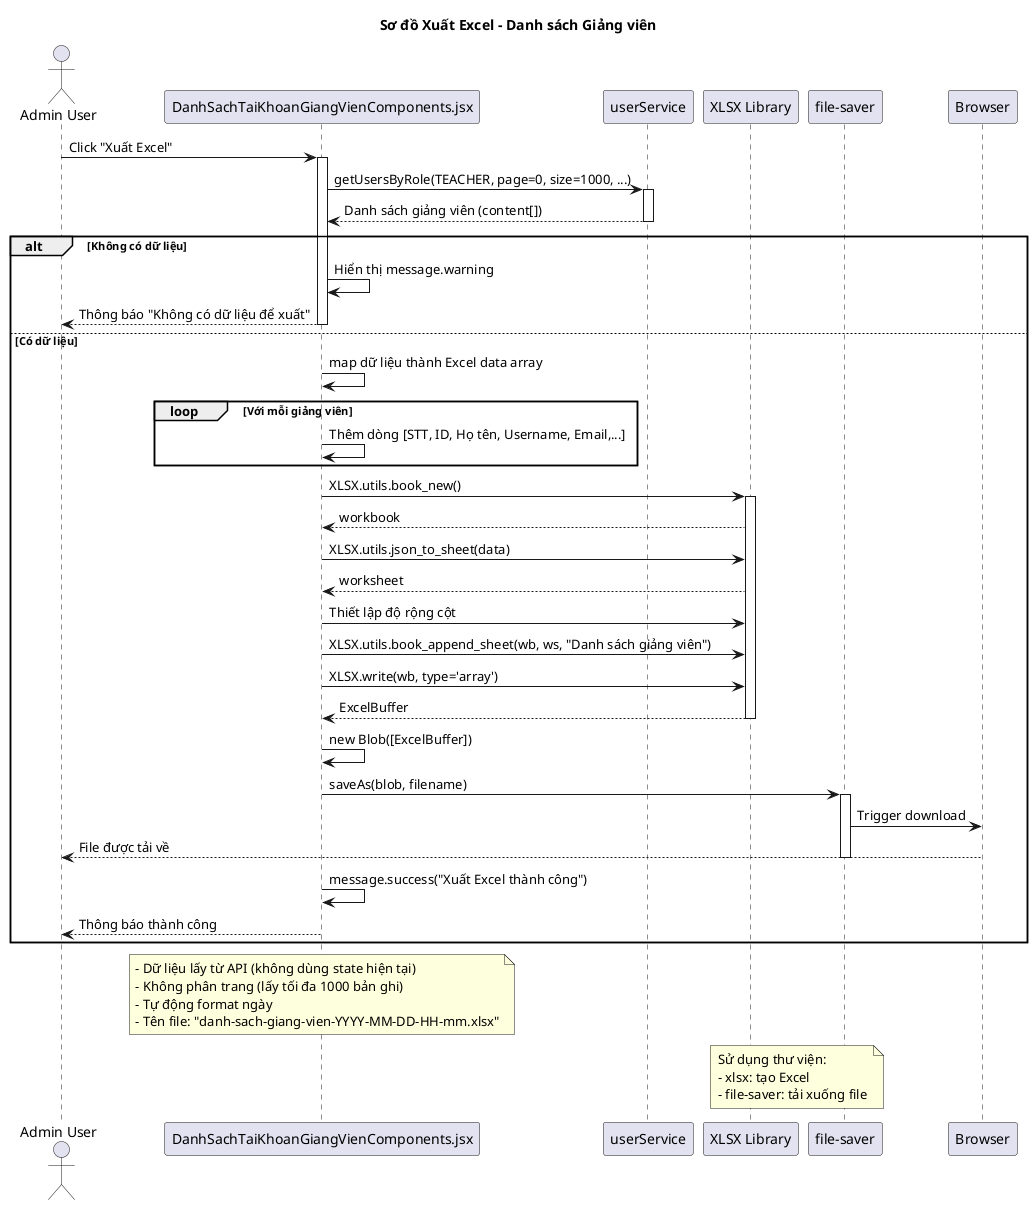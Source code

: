 @startuml
'!theme cerulean
title Sơ đồ Xuất Excel - Danh sách Giảng viên

actor "Admin User" as admin
participant "DanhSachTaiKhoanGiangVienComponents.jsx" as component
participant "userService" as service
participant "XLSX Library" as xlsx
participant "file-saver" as fileSaver
participant "Browser" as browser

admin -> component: Click "Xuất Excel"
activate component

component -> service: getUsersByRole(TEACHER, page=0, size=1000, ...)
activate service
service --> component: Danh sách giảng viên (content[])
deactivate service

alt Không có dữ liệu
    component -> component: Hiển thị message.warning
    component --> admin: Thông báo "Không có dữ liệu để xuất"
    deactivate component
else Có dữ liệu
    component -> component: map dữ liệu thành Excel data array

    loop Với mỗi giảng viên
        component -> component: Thêm dòng [STT, ID, Họ tên, Username, Email,...]
    end

    component -> xlsx: XLSX.utils.book_new()
    activate xlsx
    xlsx --> component: workbook

    component -> xlsx: XLSX.utils.json_to_sheet(data)
    xlsx --> component: worksheet

    component -> xlsx: Thiết lập độ rộng cột
    component -> xlsx: XLSX.utils.book_append_sheet(wb, ws, "Danh sách giảng viên")

    component -> xlsx: XLSX.write(wb, type='array')
    xlsx --> component: ExcelBuffer
    deactivate xlsx

    component -> component: new Blob([ExcelBuffer])
    component -> fileSaver: saveAs(blob, filename)
    activate fileSaver
    fileSaver -> browser: Trigger download
    browser --> admin: File được tải về
    deactivate fileSaver

    component -> component: message.success("Xuất Excel thành công")
    component --> admin: Thông báo thành công
end

deactivate component

note over component
- Dữ liệu lấy từ API (không dùng state hiện tại)
- Không phân trang (lấy tối đa 1000 bản ghi)
- Tự động format ngày
- Tên file: "danh-sach-giang-vien-YYYY-MM-DD-HH-mm.xlsx"
end note

note over xlsx, fileSaver
Sử dụng thư viện:
- xlsx: tạo Excel
- file-saver: tải xuống file
end note

@enduml
